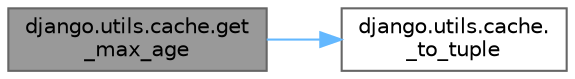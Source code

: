 digraph "django.utils.cache.get_max_age"
{
 // LATEX_PDF_SIZE
  bgcolor="transparent";
  edge [fontname=Helvetica,fontsize=10,labelfontname=Helvetica,labelfontsize=10];
  node [fontname=Helvetica,fontsize=10,shape=box,height=0.2,width=0.4];
  rankdir="LR";
  Node1 [id="Node000001",label="django.utils.cache.get\l_max_age",height=0.2,width=0.4,color="gray40", fillcolor="grey60", style="filled", fontcolor="black",tooltip=" "];
  Node1 -> Node2 [id="edge1_Node000001_Node000002",color="steelblue1",style="solid",tooltip=" "];
  Node2 [id="Node000002",label="django.utils.cache.\l_to_tuple",height=0.2,width=0.4,color="grey40", fillcolor="white", style="filled",URL="$namespacedjango_1_1utils_1_1cache.html#acbc89702a7e4cc09e643b6f096a52aad",tooltip=" "];
}
